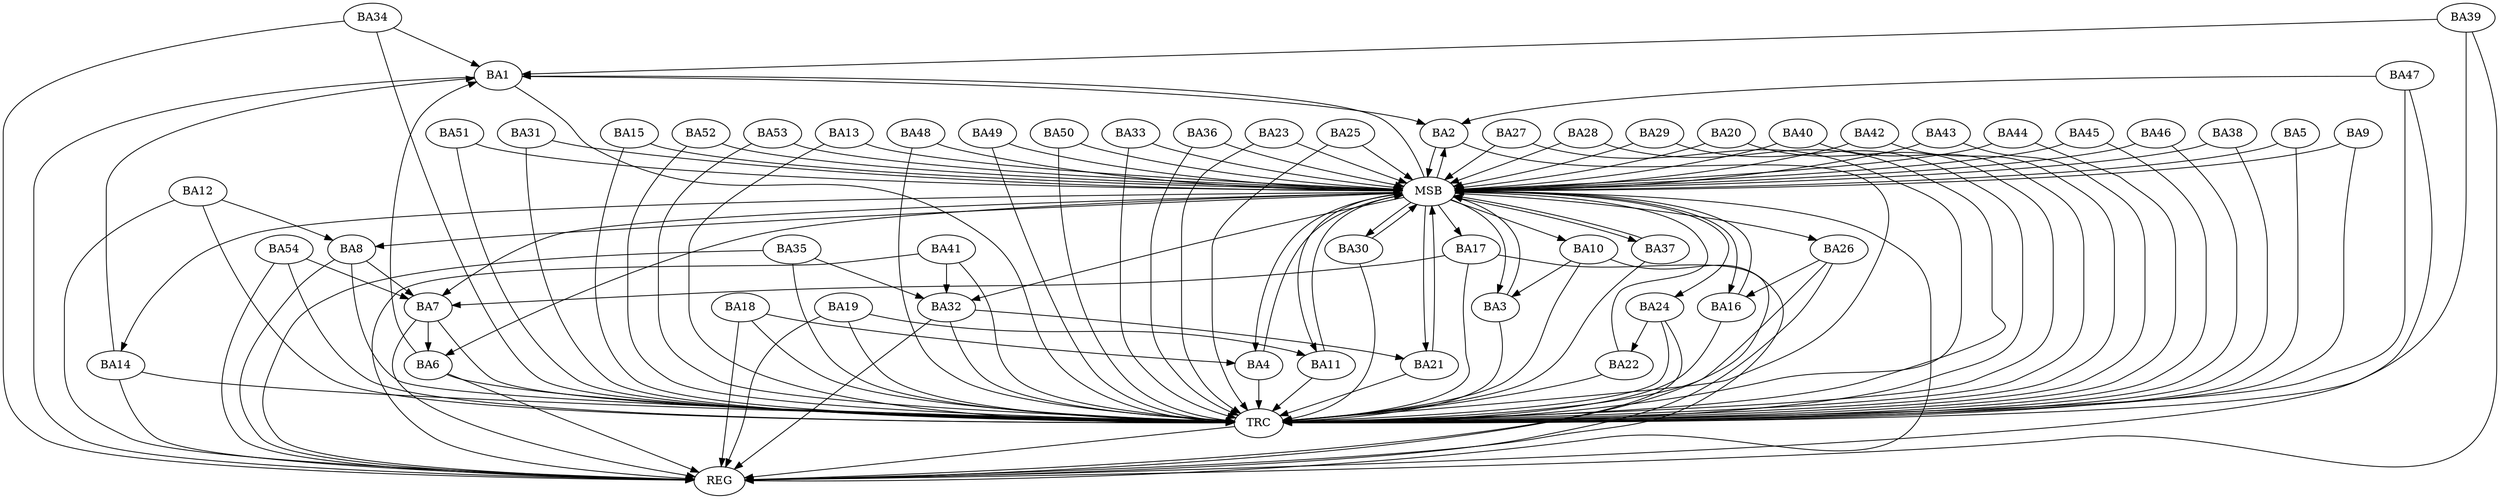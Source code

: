 strict digraph G {
  BA1 [ label="BA1" ];
  BA2 [ label="BA2" ];
  BA3 [ label="BA3" ];
  BA4 [ label="BA4" ];
  BA5 [ label="BA5" ];
  BA6 [ label="BA6" ];
  BA7 [ label="BA7" ];
  BA8 [ label="BA8" ];
  BA9 [ label="BA9" ];
  BA10 [ label="BA10" ];
  BA11 [ label="BA11" ];
  BA12 [ label="BA12" ];
  BA13 [ label="BA13" ];
  BA14 [ label="BA14" ];
  BA15 [ label="BA15" ];
  BA16 [ label="BA16" ];
  BA17 [ label="BA17" ];
  BA18 [ label="BA18" ];
  BA19 [ label="BA19" ];
  BA20 [ label="BA20" ];
  BA21 [ label="BA21" ];
  BA22 [ label="BA22" ];
  BA23 [ label="BA23" ];
  BA24 [ label="BA24" ];
  BA25 [ label="BA25" ];
  BA26 [ label="BA26" ];
  BA27 [ label="BA27" ];
  BA28 [ label="BA28" ];
  BA29 [ label="BA29" ];
  BA30 [ label="BA30" ];
  BA31 [ label="BA31" ];
  BA32 [ label="BA32" ];
  BA33 [ label="BA33" ];
  BA34 [ label="BA34" ];
  BA35 [ label="BA35" ];
  BA36 [ label="BA36" ];
  BA37 [ label="BA37" ];
  BA38 [ label="BA38" ];
  BA39 [ label="BA39" ];
  BA40 [ label="BA40" ];
  BA41 [ label="BA41" ];
  BA42 [ label="BA42" ];
  BA43 [ label="BA43" ];
  BA44 [ label="BA44" ];
  BA45 [ label="BA45" ];
  BA46 [ label="BA46" ];
  BA47 [ label="BA47" ];
  BA48 [ label="BA48" ];
  BA49 [ label="BA49" ];
  BA50 [ label="BA50" ];
  BA51 [ label="BA51" ];
  BA52 [ label="BA52" ];
  BA53 [ label="BA53" ];
  BA54 [ label="BA54" ];
  REG [ label="REG" ];
  MSB [ label="MSB" ];
  TRC [ label="TRC" ];
  BA1 -> BA2;
  BA6 -> BA1;
  BA7 -> BA6;
  BA8 -> BA7;
  BA10 -> BA3;
  BA12 -> BA8;
  BA14 -> BA1;
  BA17 -> BA7;
  BA18 -> BA4;
  BA19 -> BA11;
  BA24 -> BA22;
  BA26 -> BA16;
  BA32 -> BA21;
  BA34 -> BA1;
  BA35 -> BA32;
  BA39 -> BA1;
  BA41 -> BA32;
  BA47 -> BA2;
  BA54 -> BA7;
  BA1 -> REG;
  BA6 -> REG;
  BA7 -> REG;
  BA8 -> REG;
  BA10 -> REG;
  BA12 -> REG;
  BA14 -> REG;
  BA17 -> REG;
  BA18 -> REG;
  BA19 -> REG;
  BA24 -> REG;
  BA26 -> REG;
  BA32 -> REG;
  BA34 -> REG;
  BA35 -> REG;
  BA39 -> REG;
  BA41 -> REG;
  BA47 -> REG;
  BA54 -> REG;
  BA2 -> MSB;
  MSB -> BA1;
  MSB -> REG;
  BA3 -> MSB;
  MSB -> BA2;
  BA4 -> MSB;
  BA5 -> MSB;
  BA9 -> MSB;
  MSB -> BA8;
  BA11 -> MSB;
  MSB -> BA10;
  BA13 -> MSB;
  MSB -> BA4;
  BA15 -> MSB;
  MSB -> BA3;
  BA16 -> MSB;
  BA20 -> MSB;
  BA21 -> MSB;
  BA22 -> MSB;
  MSB -> BA21;
  BA23 -> MSB;
  MSB -> BA6;
  BA25 -> MSB;
  BA27 -> MSB;
  MSB -> BA24;
  BA28 -> MSB;
  MSB -> BA17;
  BA29 -> MSB;
  BA30 -> MSB;
  MSB -> BA14;
  BA31 -> MSB;
  MSB -> BA7;
  BA33 -> MSB;
  MSB -> BA30;
  BA36 -> MSB;
  MSB -> BA26;
  BA37 -> MSB;
  BA38 -> MSB;
  BA40 -> MSB;
  BA42 -> MSB;
  MSB -> BA16;
  BA43 -> MSB;
  MSB -> BA32;
  BA44 -> MSB;
  BA45 -> MSB;
  BA46 -> MSB;
  MSB -> BA37;
  BA48 -> MSB;
  BA49 -> MSB;
  BA50 -> MSB;
  MSB -> BA11;
  BA51 -> MSB;
  BA52 -> MSB;
  BA53 -> MSB;
  BA1 -> TRC;
  BA2 -> TRC;
  BA3 -> TRC;
  BA4 -> TRC;
  BA5 -> TRC;
  BA6 -> TRC;
  BA7 -> TRC;
  BA8 -> TRC;
  BA9 -> TRC;
  BA10 -> TRC;
  BA11 -> TRC;
  BA12 -> TRC;
  BA13 -> TRC;
  BA14 -> TRC;
  BA15 -> TRC;
  BA16 -> TRC;
  BA17 -> TRC;
  BA18 -> TRC;
  BA19 -> TRC;
  BA20 -> TRC;
  BA21 -> TRC;
  BA22 -> TRC;
  BA23 -> TRC;
  BA24 -> TRC;
  BA25 -> TRC;
  BA26 -> TRC;
  BA27 -> TRC;
  BA28 -> TRC;
  BA29 -> TRC;
  BA30 -> TRC;
  BA31 -> TRC;
  BA32 -> TRC;
  BA33 -> TRC;
  BA34 -> TRC;
  BA35 -> TRC;
  BA36 -> TRC;
  BA37 -> TRC;
  BA38 -> TRC;
  BA39 -> TRC;
  BA40 -> TRC;
  BA41 -> TRC;
  BA42 -> TRC;
  BA43 -> TRC;
  BA44 -> TRC;
  BA45 -> TRC;
  BA46 -> TRC;
  BA47 -> TRC;
  BA48 -> TRC;
  BA49 -> TRC;
  BA50 -> TRC;
  BA51 -> TRC;
  BA52 -> TRC;
  BA53 -> TRC;
  BA54 -> TRC;
  TRC -> REG;
}
